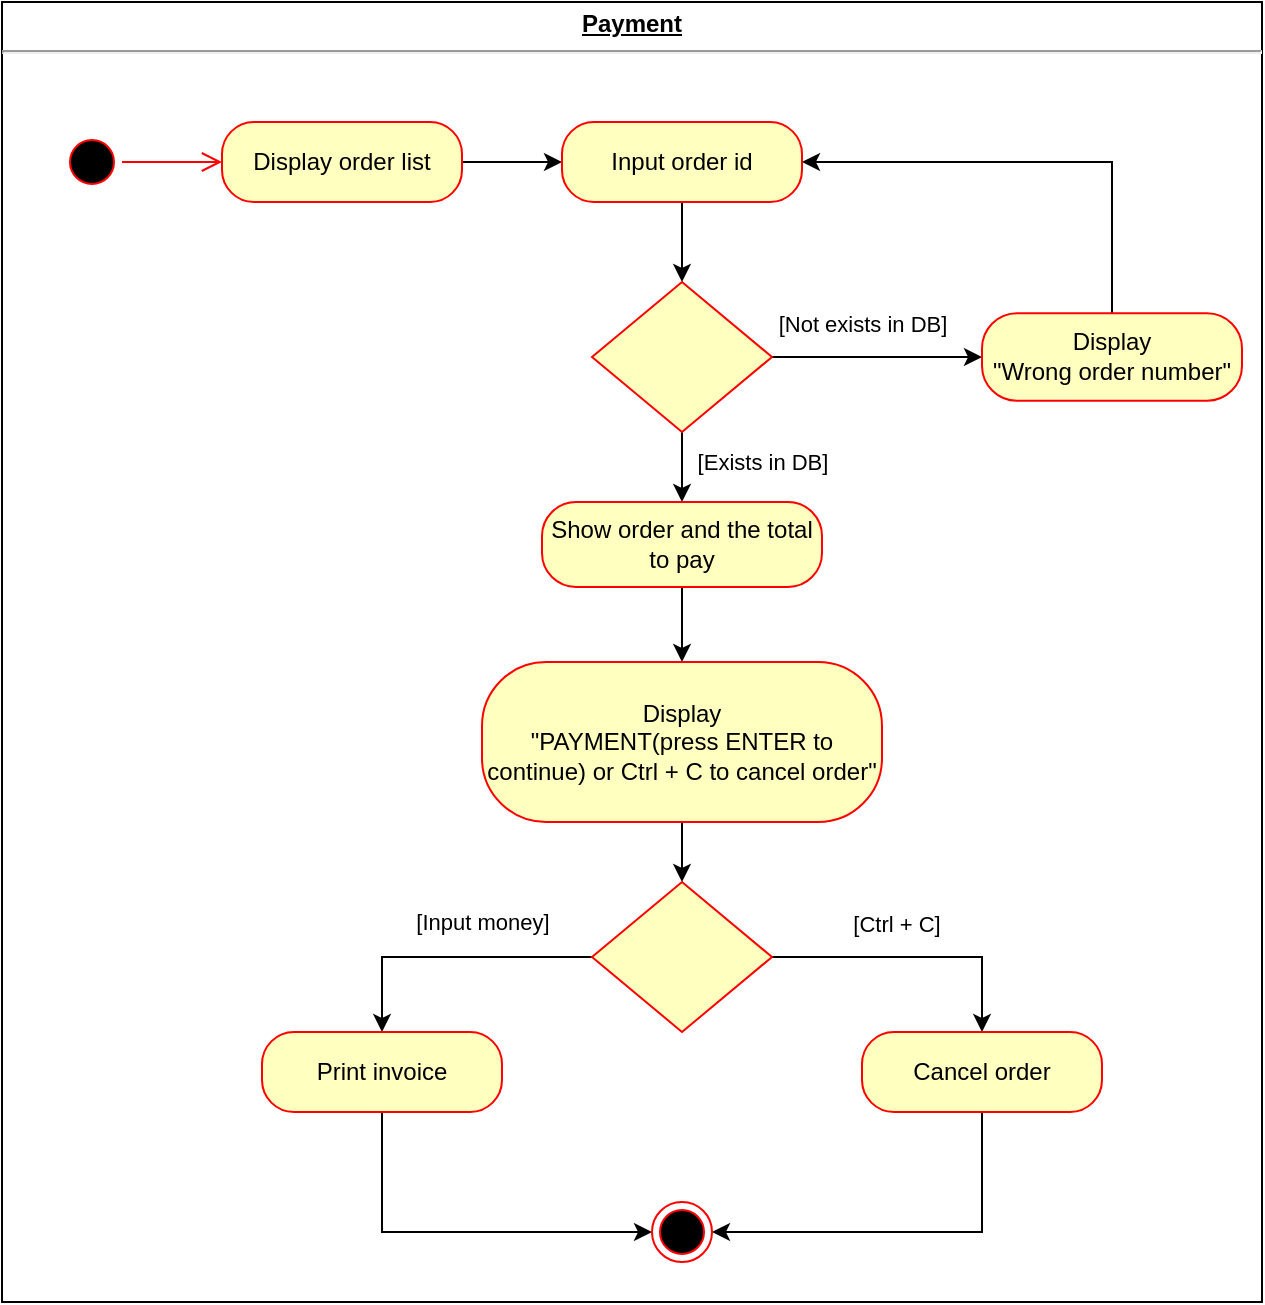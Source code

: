 <mxfile version="21.3.7" type="device">
  <diagram id="C5RBs43oDa-KdzZeNtuy" name="Page-1">
    <mxGraphModel dx="1219" dy="713" grid="1" gridSize="10" guides="1" tooltips="1" connect="1" arrows="1" fold="1" page="1" pageScale="1" pageWidth="827" pageHeight="1169" math="0" shadow="0">
      <root>
        <mxCell id="WIyWlLk6GJQsqaUBKTNV-0" />
        <mxCell id="WIyWlLk6GJQsqaUBKTNV-1" parent="WIyWlLk6GJQsqaUBKTNV-0" />
        <mxCell id="JXdsYl6UzMUj7Tuk4QS0-0" value="&lt;p style=&quot;margin:0px;margin-top:4px;text-align:center;text-decoration:underline;&quot;&gt;&lt;b&gt;Payment&lt;/b&gt;&lt;/p&gt;&lt;hr&gt;&lt;p style=&quot;margin:0px;margin-left:8px;&quot;&gt;&lt;br&gt;&lt;/p&gt;" style="verticalAlign=top;align=left;overflow=fill;fontSize=12;fontFamily=Helvetica;html=1;whiteSpace=wrap;" parent="WIyWlLk6GJQsqaUBKTNV-1" vertex="1">
          <mxGeometry x="130" y="300" width="630" height="650" as="geometry" />
        </mxCell>
        <mxCell id="JXdsYl6UzMUj7Tuk4QS0-1" value="" style="ellipse;html=1;shape=startState;fillColor=#000000;strokeColor=#ff0000;" parent="WIyWlLk6GJQsqaUBKTNV-1" vertex="1">
          <mxGeometry x="160" y="365" width="30" height="30" as="geometry" />
        </mxCell>
        <mxCell id="JXdsYl6UzMUj7Tuk4QS0-2" value="" style="edgeStyle=orthogonalEdgeStyle;html=1;verticalAlign=bottom;endArrow=open;endSize=8;strokeColor=#ff0000;rounded=0;entryX=0;entryY=0.5;entryDx=0;entryDy=0;" parent="WIyWlLk6GJQsqaUBKTNV-1" source="JXdsYl6UzMUj7Tuk4QS0-1" target="JXdsYl6UzMUj7Tuk4QS0-3" edge="1">
          <mxGeometry relative="1" as="geometry">
            <mxPoint x="445" y="330" as="targetPoint" />
          </mxGeometry>
        </mxCell>
        <mxCell id="JXdsYl6UzMUj7Tuk4QS0-6" style="edgeStyle=orthogonalEdgeStyle;rounded=0;orthogonalLoop=1;jettySize=auto;html=1;exitX=1;exitY=0.5;exitDx=0;exitDy=0;entryX=0;entryY=0.5;entryDx=0;entryDy=0;" parent="WIyWlLk6GJQsqaUBKTNV-1" source="JXdsYl6UzMUj7Tuk4QS0-3" target="JXdsYl6UzMUj7Tuk4QS0-5" edge="1">
          <mxGeometry relative="1" as="geometry" />
        </mxCell>
        <mxCell id="JXdsYl6UzMUj7Tuk4QS0-3" value="Display order list" style="rounded=1;whiteSpace=wrap;html=1;arcSize=40;fontColor=#000000;fillColor=#ffffc0;strokeColor=#ff0000;" parent="WIyWlLk6GJQsqaUBKTNV-1" vertex="1">
          <mxGeometry x="240" y="360" width="120" height="40" as="geometry" />
        </mxCell>
        <mxCell id="JXdsYl6UzMUj7Tuk4QS0-11" style="edgeStyle=orthogonalEdgeStyle;rounded=0;orthogonalLoop=1;jettySize=auto;html=1;exitX=0.5;exitY=1;exitDx=0;exitDy=0;" parent="WIyWlLk6GJQsqaUBKTNV-1" source="JXdsYl6UzMUj7Tuk4QS0-5" target="JXdsYl6UzMUj7Tuk4QS0-7" edge="1">
          <mxGeometry relative="1" as="geometry" />
        </mxCell>
        <mxCell id="JXdsYl6UzMUj7Tuk4QS0-5" value="Input order id" style="rounded=1;whiteSpace=wrap;html=1;arcSize=40;fontColor=#000000;fillColor=#ffffc0;strokeColor=#ff0000;" parent="WIyWlLk6GJQsqaUBKTNV-1" vertex="1">
          <mxGeometry x="410" y="360" width="120" height="40" as="geometry" />
        </mxCell>
        <mxCell id="JXdsYl6UzMUj7Tuk4QS0-13" style="edgeStyle=orthogonalEdgeStyle;rounded=0;orthogonalLoop=1;jettySize=auto;html=1;exitX=1;exitY=0.5;exitDx=0;exitDy=0;entryX=0;entryY=0.5;entryDx=0;entryDy=0;" parent="WIyWlLk6GJQsqaUBKTNV-1" source="JXdsYl6UzMUj7Tuk4QS0-7" target="JXdsYl6UzMUj7Tuk4QS0-12" edge="1">
          <mxGeometry relative="1" as="geometry" />
        </mxCell>
        <mxCell id="JXdsYl6UzMUj7Tuk4QS0-39" value="[Not exists in DB]" style="edgeLabel;html=1;align=center;verticalAlign=middle;resizable=0;points=[];" parent="JXdsYl6UzMUj7Tuk4QS0-13" vertex="1" connectable="0">
          <mxGeometry x="-0.193" y="-2" relative="1" as="geometry">
            <mxPoint x="2" y="-19" as="offset" />
          </mxGeometry>
        </mxCell>
        <mxCell id="JXdsYl6UzMUj7Tuk4QS0-15" style="edgeStyle=orthogonalEdgeStyle;rounded=0;orthogonalLoop=1;jettySize=auto;html=1;exitX=0.5;exitY=1;exitDx=0;exitDy=0;entryX=0.5;entryY=0;entryDx=0;entryDy=0;" parent="WIyWlLk6GJQsqaUBKTNV-1" source="JXdsYl6UzMUj7Tuk4QS0-7" target="JXdsYl6UzMUj7Tuk4QS0-17" edge="1">
          <mxGeometry relative="1" as="geometry">
            <mxPoint x="445" y="630" as="targetPoint" />
          </mxGeometry>
        </mxCell>
        <mxCell id="JXdsYl6UzMUj7Tuk4QS0-40" value="[Exists in DB]" style="edgeLabel;html=1;align=center;verticalAlign=middle;resizable=0;points=[];" parent="JXdsYl6UzMUj7Tuk4QS0-15" vertex="1" connectable="0">
          <mxGeometry x="-0.269" y="-2" relative="1" as="geometry">
            <mxPoint x="42" y="2" as="offset" />
          </mxGeometry>
        </mxCell>
        <mxCell id="JXdsYl6UzMUj7Tuk4QS0-7" value="" style="rhombus;whiteSpace=wrap;html=1;fontColor=#000000;fillColor=#ffffc0;strokeColor=#ff0000;" parent="WIyWlLk6GJQsqaUBKTNV-1" vertex="1">
          <mxGeometry x="425" y="440" width="90" height="75" as="geometry" />
        </mxCell>
        <mxCell id="JXdsYl6UzMUj7Tuk4QS0-38" style="edgeStyle=orthogonalEdgeStyle;rounded=0;orthogonalLoop=1;jettySize=auto;html=1;exitX=0.5;exitY=0;exitDx=0;exitDy=0;entryX=1;entryY=0.5;entryDx=0;entryDy=0;" parent="WIyWlLk6GJQsqaUBKTNV-1" source="JXdsYl6UzMUj7Tuk4QS0-12" target="JXdsYl6UzMUj7Tuk4QS0-5" edge="1">
          <mxGeometry relative="1" as="geometry" />
        </mxCell>
        <mxCell id="JXdsYl6UzMUj7Tuk4QS0-12" value="Display&lt;br&gt;&quot;Wrong order number&quot;" style="rounded=1;whiteSpace=wrap;html=1;arcSize=40;fontColor=#000000;fillColor=#ffffc0;strokeColor=#ff0000;" parent="WIyWlLk6GJQsqaUBKTNV-1" vertex="1">
          <mxGeometry x="620" y="455.62" width="130" height="43.75" as="geometry" />
        </mxCell>
        <mxCell id="JXdsYl6UzMUj7Tuk4QS0-23" style="edgeStyle=orthogonalEdgeStyle;rounded=0;orthogonalLoop=1;jettySize=auto;html=1;exitX=0.5;exitY=1;exitDx=0;exitDy=0;entryX=0.5;entryY=0;entryDx=0;entryDy=0;" parent="WIyWlLk6GJQsqaUBKTNV-1" source="JXdsYl6UzMUj7Tuk4QS0-17" target="JXdsYl6UzMUj7Tuk4QS0-24" edge="1">
          <mxGeometry relative="1" as="geometry">
            <mxPoint x="470" y="620" as="targetPoint" />
          </mxGeometry>
        </mxCell>
        <mxCell id="JXdsYl6UzMUj7Tuk4QS0-17" value="Show order and the total to pay" style="rounded=1;whiteSpace=wrap;html=1;arcSize=40;fontColor=#000000;fillColor=#ffffc0;strokeColor=#ff0000;" parent="WIyWlLk6GJQsqaUBKTNV-1" vertex="1">
          <mxGeometry x="400" y="550" width="140" height="42.5" as="geometry" />
        </mxCell>
        <mxCell id="JXdsYl6UzMUj7Tuk4QS0-27" style="edgeStyle=orthogonalEdgeStyle;rounded=0;orthogonalLoop=1;jettySize=auto;html=1;exitX=0.5;exitY=1;exitDx=0;exitDy=0;" parent="WIyWlLk6GJQsqaUBKTNV-1" source="JXdsYl6UzMUj7Tuk4QS0-24" target="JXdsYl6UzMUj7Tuk4QS0-26" edge="1">
          <mxGeometry relative="1" as="geometry" />
        </mxCell>
        <mxCell id="JXdsYl6UzMUj7Tuk4QS0-24" value="Display&lt;br&gt;&quot;PAYMENT(press ENTER to continue) or Ctrl + C to cancel order&quot;" style="rounded=1;whiteSpace=wrap;html=1;arcSize=40;fontColor=#000000;fillColor=#ffffc0;strokeColor=#ff0000;" parent="WIyWlLk6GJQsqaUBKTNV-1" vertex="1">
          <mxGeometry x="370" y="630" width="200" height="80" as="geometry" />
        </mxCell>
        <mxCell id="JXdsYl6UzMUj7Tuk4QS0-30" style="edgeStyle=orthogonalEdgeStyle;rounded=0;orthogonalLoop=1;jettySize=auto;html=1;exitX=0;exitY=0.5;exitDx=0;exitDy=0;entryX=0.5;entryY=0;entryDx=0;entryDy=0;" parent="WIyWlLk6GJQsqaUBKTNV-1" source="JXdsYl6UzMUj7Tuk4QS0-26" target="JXdsYl6UzMUj7Tuk4QS0-35" edge="1">
          <mxGeometry relative="1" as="geometry">
            <mxPoint x="320.0" y="815" as="targetPoint" />
          </mxGeometry>
        </mxCell>
        <mxCell id="JXdsYl6UzMUj7Tuk4QS0-31" style="edgeStyle=orthogonalEdgeStyle;rounded=0;orthogonalLoop=1;jettySize=auto;html=1;exitX=1;exitY=0.5;exitDx=0;exitDy=0;entryX=0.5;entryY=0;entryDx=0;entryDy=0;" parent="WIyWlLk6GJQsqaUBKTNV-1" source="JXdsYl6UzMUj7Tuk4QS0-26" target="JXdsYl6UzMUj7Tuk4QS0-28" edge="1">
          <mxGeometry relative="1" as="geometry" />
        </mxCell>
        <mxCell id="JXdsYl6UzMUj7Tuk4QS0-32" value="[Ctrl + C]" style="edgeLabel;html=1;align=center;verticalAlign=middle;resizable=0;points=[];" parent="JXdsYl6UzMUj7Tuk4QS0-31" vertex="1" connectable="0">
          <mxGeometry x="-0.347" y="1" relative="1" as="geometry">
            <mxPoint x="15" y="-16" as="offset" />
          </mxGeometry>
        </mxCell>
        <mxCell id="JXdsYl6UzMUj7Tuk4QS0-26" value="" style="rhombus;whiteSpace=wrap;html=1;fontColor=#000000;fillColor=#ffffc0;strokeColor=#ff0000;" parent="WIyWlLk6GJQsqaUBKTNV-1" vertex="1">
          <mxGeometry x="425" y="740" width="90" height="75" as="geometry" />
        </mxCell>
        <mxCell id="JXdsYl6UzMUj7Tuk4QS0-44" style="edgeStyle=orthogonalEdgeStyle;rounded=0;orthogonalLoop=1;jettySize=auto;html=1;exitX=0.5;exitY=1;exitDx=0;exitDy=0;entryX=1;entryY=0.5;entryDx=0;entryDy=0;" parent="WIyWlLk6GJQsqaUBKTNV-1" source="JXdsYl6UzMUj7Tuk4QS0-28" target="JXdsYl6UzMUj7Tuk4QS0-43" edge="1">
          <mxGeometry relative="1" as="geometry" />
        </mxCell>
        <mxCell id="JXdsYl6UzMUj7Tuk4QS0-28" value="Cancel order" style="rounded=1;whiteSpace=wrap;html=1;arcSize=40;fontColor=#000000;fillColor=#ffffc0;strokeColor=#ff0000;" parent="WIyWlLk6GJQsqaUBKTNV-1" vertex="1">
          <mxGeometry x="560" y="815" width="120" height="40" as="geometry" />
        </mxCell>
        <mxCell id="JXdsYl6UzMUj7Tuk4QS0-45" style="edgeStyle=orthogonalEdgeStyle;rounded=0;orthogonalLoop=1;jettySize=auto;html=1;exitX=0.5;exitY=1;exitDx=0;exitDy=0;entryX=0;entryY=0.5;entryDx=0;entryDy=0;" parent="WIyWlLk6GJQsqaUBKTNV-1" source="JXdsYl6UzMUj7Tuk4QS0-35" target="JXdsYl6UzMUj7Tuk4QS0-43" edge="1">
          <mxGeometry relative="1" as="geometry" />
        </mxCell>
        <mxCell id="JXdsYl6UzMUj7Tuk4QS0-35" value="Print invoice" style="rounded=1;whiteSpace=wrap;html=1;arcSize=40;fontColor=#000000;fillColor=#ffffc0;strokeColor=#ff0000;" parent="WIyWlLk6GJQsqaUBKTNV-1" vertex="1">
          <mxGeometry x="260" y="815" width="120" height="40" as="geometry" />
        </mxCell>
        <mxCell id="JXdsYl6UzMUj7Tuk4QS0-37" value="[Input money]" style="edgeLabel;html=1;align=center;verticalAlign=middle;resizable=0;points=[];" parent="WIyWlLk6GJQsqaUBKTNV-1" vertex="1" connectable="0">
          <mxGeometry x="370.003" y="759.999" as="geometry" />
        </mxCell>
        <mxCell id="JXdsYl6UzMUj7Tuk4QS0-43" value="" style="ellipse;html=1;shape=endState;fillColor=#000000;strokeColor=#ff0000;" parent="WIyWlLk6GJQsqaUBKTNV-1" vertex="1">
          <mxGeometry x="455" y="900" width="30" height="30" as="geometry" />
        </mxCell>
      </root>
    </mxGraphModel>
  </diagram>
</mxfile>
